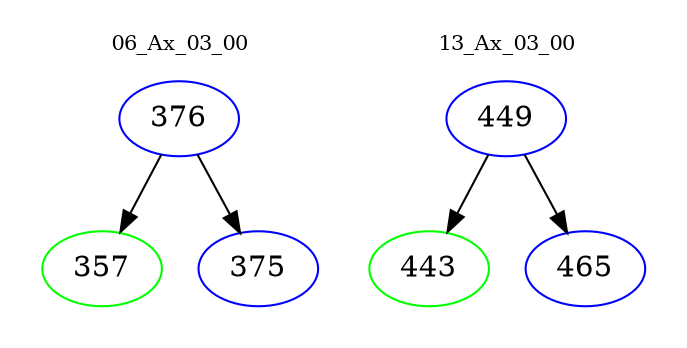 digraph{
subgraph cluster_0 {
color = white
label = "06_Ax_03_00";
fontsize=10;
T0_376 [label="376", color="blue"]
T0_376 -> T0_357 [color="black"]
T0_357 [label="357", color="green"]
T0_376 -> T0_375 [color="black"]
T0_375 [label="375", color="blue"]
}
subgraph cluster_1 {
color = white
label = "13_Ax_03_00";
fontsize=10;
T1_449 [label="449", color="blue"]
T1_449 -> T1_443 [color="black"]
T1_443 [label="443", color="green"]
T1_449 -> T1_465 [color="black"]
T1_465 [label="465", color="blue"]
}
}

